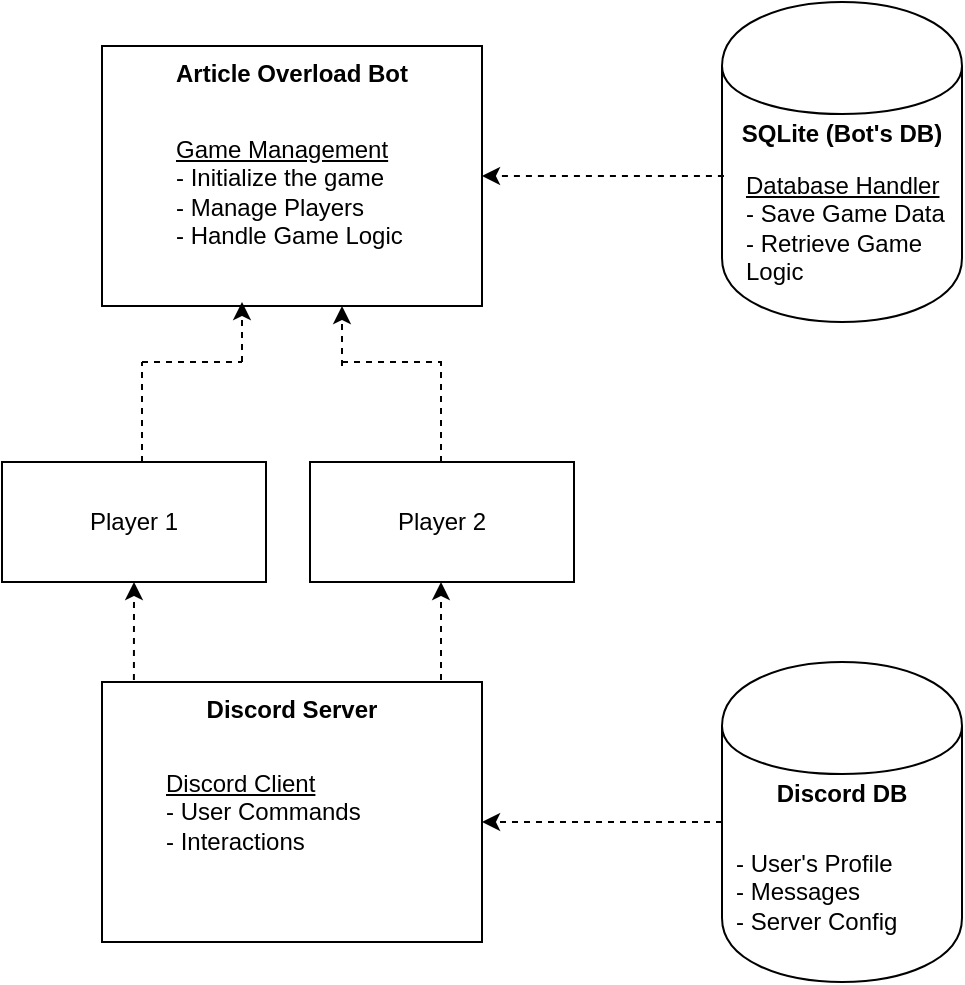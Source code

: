 <mxfile version="24.7.6">
  <diagram name="Page-1" id="WuCFycTn-9tcVs_f61hR">
    <mxGraphModel dx="909" dy="610" grid="1" gridSize="10" guides="1" tooltips="1" connect="1" arrows="1" fold="1" page="1" pageScale="1" pageWidth="850" pageHeight="1100" math="0" shadow="0">
      <root>
        <mxCell id="0" />
        <mxCell id="1" parent="0" />
        <mxCell id="Xb97lQy-G62jpk4SuOYI-2" value="&lt;b&gt;Article Overload Bot&lt;/b&gt;" style="html=1;whiteSpace=wrap;verticalAlign=top;" vertex="1" parent="1">
          <mxGeometry x="180" y="132" width="190" height="130" as="geometry" />
        </mxCell>
        <mxCell id="Xb97lQy-G62jpk4SuOYI-3" value="Player 1" style="html=1;whiteSpace=wrap;" vertex="1" parent="1">
          <mxGeometry x="130" y="340" width="132" height="60" as="geometry" />
        </mxCell>
        <mxCell id="Xb97lQy-G62jpk4SuOYI-4" value="&lt;b&gt;SQLite (Bot&#39;s DB)&lt;/b&gt;" style="shape=cylinder;whiteSpace=wrap;html=1;boundedLbl=1;backgroundOutline=1;verticalAlign=top;spacingTop=12;" vertex="1" parent="1">
          <mxGeometry x="490" y="110" width="120" height="160" as="geometry" />
        </mxCell>
        <mxCell id="Xb97lQy-G62jpk4SuOYI-6" value="&lt;u&gt;Game Management&lt;br&gt;&lt;/u&gt;- Initialize the game&lt;br&gt;- Manage Players&lt;br&gt;- Handle Game Logic" style="text;html=1;align=left;verticalAlign=middle;whiteSpace=wrap;rounded=0;" vertex="1" parent="1">
          <mxGeometry x="215" y="170" width="180" height="70" as="geometry" />
        </mxCell>
        <mxCell id="Xb97lQy-G62jpk4SuOYI-7" value="&lt;u&gt;Database Handler&lt;br&gt;&lt;/u&gt;- Save Game Data&lt;br&gt;- Retrieve Game Logic" style="text;html=1;align=left;verticalAlign=middle;whiteSpace=wrap;rounded=0;" vertex="1" parent="1">
          <mxGeometry x="500" y="188" width="110" height="70" as="geometry" />
        </mxCell>
        <mxCell id="Xb97lQy-G62jpk4SuOYI-8" value="" style="endArrow=classic;html=1;rounded=0;entryX=1;entryY=0.5;entryDx=0;entryDy=0;exitX=0.008;exitY=0.544;exitDx=0;exitDy=0;exitPerimeter=0;dashed=1;" edge="1" parent="1" source="Xb97lQy-G62jpk4SuOYI-4" target="Xb97lQy-G62jpk4SuOYI-2">
          <mxGeometry width="50" height="50" relative="1" as="geometry">
            <mxPoint x="510" y="230" as="sourcePoint" />
            <mxPoint x="560" y="180" as="targetPoint" />
          </mxGeometry>
        </mxCell>
        <mxCell id="Xb97lQy-G62jpk4SuOYI-9" value="Player 2" style="html=1;whiteSpace=wrap;" vertex="1" parent="1">
          <mxGeometry x="284" y="340" width="132" height="60" as="geometry" />
        </mxCell>
        <mxCell id="Xb97lQy-G62jpk4SuOYI-13" value="" style="endArrow=none;html=1;rounded=0;dashed=1;" edge="1" parent="1">
          <mxGeometry width="50" height="50" relative="1" as="geometry">
            <mxPoint x="200" y="340" as="sourcePoint" />
            <mxPoint x="200" y="290" as="targetPoint" />
          </mxGeometry>
        </mxCell>
        <mxCell id="Xb97lQy-G62jpk4SuOYI-15" value="" style="endArrow=none;html=1;rounded=0;dashed=1;" edge="1" parent="1">
          <mxGeometry width="50" height="50" relative="1" as="geometry">
            <mxPoint x="200" y="290" as="sourcePoint" />
            <mxPoint x="250" y="290" as="targetPoint" />
          </mxGeometry>
        </mxCell>
        <mxCell id="Xb97lQy-G62jpk4SuOYI-16" value="" style="endArrow=none;html=1;rounded=0;dashed=1;" edge="1" parent="1">
          <mxGeometry width="50" height="50" relative="1" as="geometry">
            <mxPoint x="349.5" y="340" as="sourcePoint" />
            <mxPoint x="349.5" y="290" as="targetPoint" />
          </mxGeometry>
        </mxCell>
        <mxCell id="Xb97lQy-G62jpk4SuOYI-17" value="" style="endArrow=none;html=1;rounded=0;dashed=1;" edge="1" parent="1">
          <mxGeometry width="50" height="50" relative="1" as="geometry">
            <mxPoint x="300" y="290" as="sourcePoint" />
            <mxPoint x="350" y="290" as="targetPoint" />
          </mxGeometry>
        </mxCell>
        <mxCell id="Xb97lQy-G62jpk4SuOYI-18" value="" style="endArrow=classic;html=1;rounded=0;dashed=1;" edge="1" parent="1">
          <mxGeometry width="50" height="50" relative="1" as="geometry">
            <mxPoint x="250" y="290" as="sourcePoint" />
            <mxPoint x="250" y="260" as="targetPoint" />
          </mxGeometry>
        </mxCell>
        <mxCell id="Xb97lQy-G62jpk4SuOYI-19" value="" style="endArrow=classic;html=1;rounded=0;dashed=1;" edge="1" parent="1">
          <mxGeometry width="50" height="50" relative="1" as="geometry">
            <mxPoint x="300" y="292" as="sourcePoint" />
            <mxPoint x="300" y="262" as="targetPoint" />
          </mxGeometry>
        </mxCell>
        <mxCell id="Xb97lQy-G62jpk4SuOYI-20" value="&lt;b&gt;Discord Server&lt;/b&gt;" style="html=1;whiteSpace=wrap;verticalAlign=top;" vertex="1" parent="1">
          <mxGeometry x="180" y="450" width="190" height="130" as="geometry" />
        </mxCell>
        <mxCell id="Xb97lQy-G62jpk4SuOYI-21" value="&lt;u&gt;Discord Client&lt;br&gt;&lt;/u&gt;- User Commands&lt;br&gt;- Interactions" style="text;html=1;align=left;verticalAlign=middle;whiteSpace=wrap;rounded=0;" vertex="1" parent="1">
          <mxGeometry x="210" y="480" width="180" height="70" as="geometry" />
        </mxCell>
        <mxCell id="Xb97lQy-G62jpk4SuOYI-23" value="&lt;b&gt;Discord DB&lt;/b&gt;" style="shape=cylinder;whiteSpace=wrap;html=1;boundedLbl=1;backgroundOutline=1;verticalAlign=top;spacingTop=12;" vertex="1" parent="1">
          <mxGeometry x="490" y="440" width="120" height="160" as="geometry" />
        </mxCell>
        <mxCell id="Xb97lQy-G62jpk4SuOYI-24" value="- User&#39;s Profile&lt;br&gt;- Messages&lt;br&gt;- Server Config" style="text;html=1;align=left;verticalAlign=middle;whiteSpace=wrap;rounded=0;" vertex="1" parent="1">
          <mxGeometry x="495" y="520" width="110" height="70" as="geometry" />
        </mxCell>
        <mxCell id="Xb97lQy-G62jpk4SuOYI-25" value="" style="endArrow=classic;html=1;rounded=0;dashed=1;entryX=0.889;entryY=0.571;entryDx=0;entryDy=0;entryPerimeter=0;" edge="1" parent="1" target="Xb97lQy-G62jpk4SuOYI-21">
          <mxGeometry width="50" height="50" relative="1" as="geometry">
            <mxPoint x="490" y="520" as="sourcePoint" />
            <mxPoint x="380" y="520" as="targetPoint" />
          </mxGeometry>
        </mxCell>
        <mxCell id="Xb97lQy-G62jpk4SuOYI-27" value="" style="endArrow=classic;html=1;rounded=0;entryX=0.5;entryY=1;entryDx=0;entryDy=0;exitX=0.084;exitY=-0.008;exitDx=0;exitDy=0;exitPerimeter=0;dashed=1;" edge="1" parent="1" source="Xb97lQy-G62jpk4SuOYI-20" target="Xb97lQy-G62jpk4SuOYI-3">
          <mxGeometry width="50" height="50" relative="1" as="geometry">
            <mxPoint x="200" y="450" as="sourcePoint" />
            <mxPoint x="250" y="400" as="targetPoint" />
          </mxGeometry>
        </mxCell>
        <mxCell id="Xb97lQy-G62jpk4SuOYI-28" value="" style="endArrow=classic;html=1;rounded=0;entryX=0.5;entryY=1;entryDx=0;entryDy=0;exitX=0.084;exitY=-0.008;exitDx=0;exitDy=0;exitPerimeter=0;dashed=1;" edge="1" parent="1">
          <mxGeometry width="50" height="50" relative="1" as="geometry">
            <mxPoint x="349.5" y="449" as="sourcePoint" />
            <mxPoint x="349.5" y="400" as="targetPoint" />
          </mxGeometry>
        </mxCell>
      </root>
    </mxGraphModel>
  </diagram>
</mxfile>
